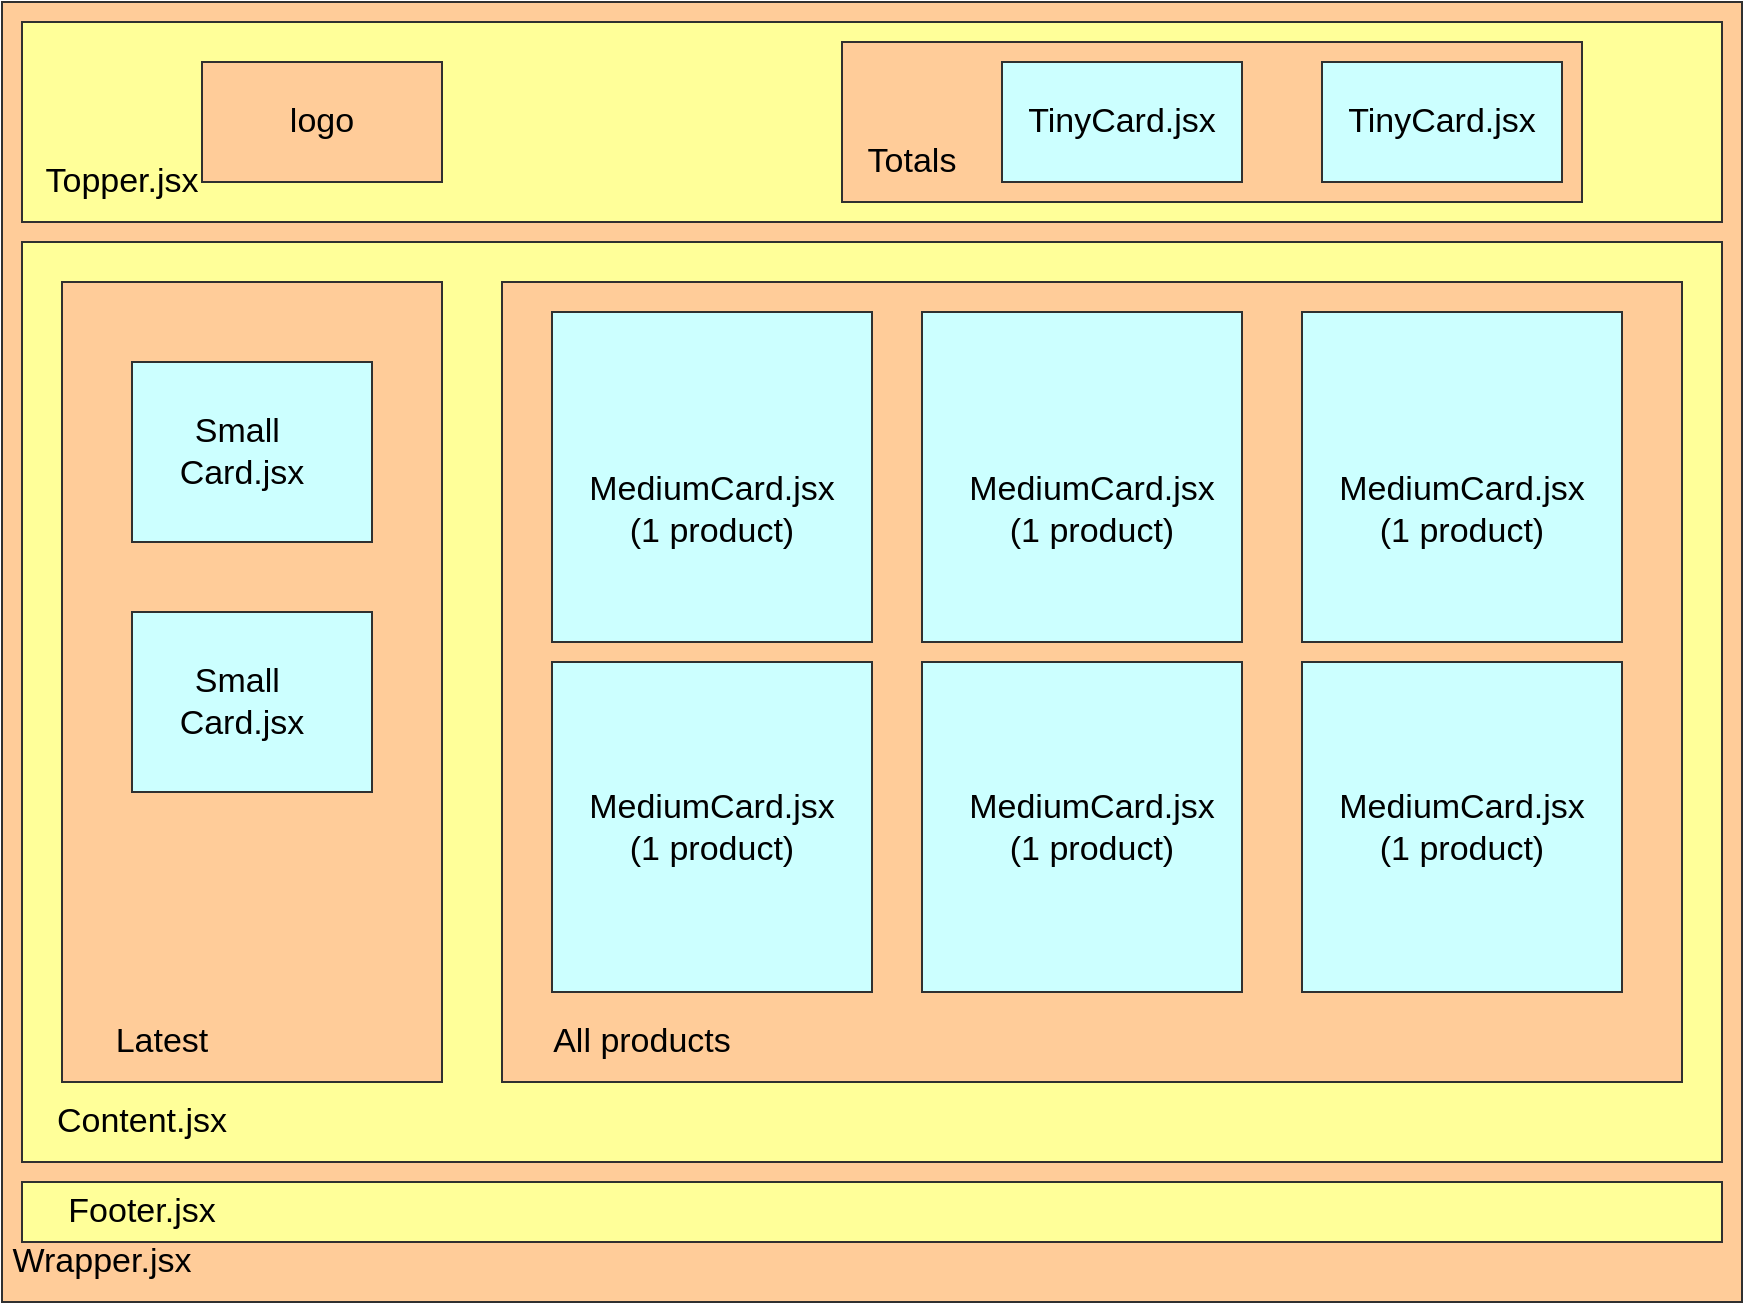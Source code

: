 <mxfile>
    <diagram id="ELYW4xQQd6fKQPEEbhgO" name="Page-1">
        <mxGraphModel dx="1461" dy="697" grid="1" gridSize="10" guides="1" tooltips="1" connect="1" arrows="1" fold="1" page="1" pageScale="1" pageWidth="850" pageHeight="1100" math="0" shadow="0">
            <root>
                <mxCell id="0"/>
                <mxCell id="1" parent="0"/>
                <mxCell id="2" value="" style="rounded=0;whiteSpace=wrap;html=1;fillColor=#FFCC99;strokeColor=#303030;" vertex="1" parent="1">
                    <mxGeometry x="70" y="70" width="870" height="650" as="geometry"/>
                </mxCell>
                <mxCell id="3" value="" style="rounded=0;whiteSpace=wrap;html=1;strokeColor=#303030;fillColor=#FFFF99;" vertex="1" parent="1">
                    <mxGeometry x="80" y="80" width="850" height="100" as="geometry"/>
                </mxCell>
                <mxCell id="4" value="" style="rounded=0;whiteSpace=wrap;html=1;strokeColor=#303030;fillColor=#FFCC99;" vertex="1" parent="1">
                    <mxGeometry x="170" y="100" width="120" height="60" as="geometry"/>
                </mxCell>
                <mxCell id="7" value="" style="rounded=0;whiteSpace=wrap;html=1;strokeColor=#303030;fillColor=#FFFF99;" vertex="1" parent="1">
                    <mxGeometry x="80" y="660" width="850" height="30" as="geometry"/>
                </mxCell>
                <mxCell id="8" value="" style="rounded=0;whiteSpace=wrap;html=1;strokeColor=#303030;fillColor=#FFFF99;" vertex="1" parent="1">
                    <mxGeometry x="80" y="190" width="850" height="460" as="geometry"/>
                </mxCell>
                <mxCell id="9" value="" style="rounded=0;whiteSpace=wrap;html=1;strokeColor=#303030;fillColor=#FFCC99;" vertex="1" parent="1">
                    <mxGeometry x="100" y="210" width="190" height="400" as="geometry"/>
                </mxCell>
                <mxCell id="10" value="" style="rounded=0;whiteSpace=wrap;html=1;strokeColor=#303030;fillColor=#FFCC99;" vertex="1" parent="1">
                    <mxGeometry x="320" y="210" width="590" height="400" as="geometry"/>
                </mxCell>
                <mxCell id="11" value="" style="rounded=0;whiteSpace=wrap;html=1;strokeColor=#303030;fillColor=#CCFFFF;" vertex="1" parent="1">
                    <mxGeometry x="135" y="250" width="120" height="90" as="geometry"/>
                </mxCell>
                <mxCell id="12" value="" style="rounded=0;whiteSpace=wrap;html=1;strokeColor=#303030;fillColor=#CCFFFF;" vertex="1" parent="1">
                    <mxGeometry x="135" y="375" width="120" height="90" as="geometry"/>
                </mxCell>
                <mxCell id="13" value="" style="rounded=0;whiteSpace=wrap;html=1;strokeColor=#303030;fillColor=#CCFFFF;" vertex="1" parent="1">
                    <mxGeometry x="720" y="225" width="160" height="165" as="geometry"/>
                </mxCell>
                <mxCell id="15" value="" style="rounded=0;whiteSpace=wrap;html=1;strokeColor=#303030;fillColor=#CCFFFF;" vertex="1" parent="1">
                    <mxGeometry x="530" y="225" width="160" height="165" as="geometry"/>
                </mxCell>
                <mxCell id="16" value="" style="rounded=0;whiteSpace=wrap;html=1;strokeColor=#303030;fillColor=#CCFFFF;" vertex="1" parent="1">
                    <mxGeometry x="345" y="225" width="160" height="165" as="geometry"/>
                </mxCell>
                <mxCell id="17" value="" style="rounded=0;whiteSpace=wrap;html=1;strokeColor=#303030;fillColor=#CCFFFF;" vertex="1" parent="1">
                    <mxGeometry x="345" y="400" width="160" height="165" as="geometry"/>
                </mxCell>
                <mxCell id="18" value="" style="rounded=0;whiteSpace=wrap;html=1;strokeColor=#303030;fillColor=#CCFFFF;" vertex="1" parent="1">
                    <mxGeometry x="530" y="400" width="160" height="165" as="geometry"/>
                </mxCell>
                <mxCell id="19" value="" style="rounded=0;whiteSpace=wrap;html=1;strokeColor=#303030;fillColor=#CCFFFF;" vertex="1" parent="1">
                    <mxGeometry x="720" y="400" width="160" height="165" as="geometry"/>
                </mxCell>
                <mxCell id="21" value="Wrapper.jsx" style="text;html=1;strokeColor=none;fillColor=none;align=center;verticalAlign=middle;whiteSpace=wrap;rounded=0;fontColor=#000000;fontSize=17;" vertex="1" parent="1">
                    <mxGeometry x="100" y="690" width="40" height="20" as="geometry"/>
                </mxCell>
                <mxCell id="23" value="Footer.jsx" style="text;html=1;strokeColor=none;fillColor=none;align=center;verticalAlign=middle;whiteSpace=wrap;rounded=0;fontColor=#000000;fontSize=17;" vertex="1" parent="1">
                    <mxGeometry x="120" y="665" width="40" height="20" as="geometry"/>
                </mxCell>
                <mxCell id="24" value="Content.jsx" style="text;html=1;strokeColor=none;fillColor=none;align=center;verticalAlign=middle;whiteSpace=wrap;rounded=0;fontColor=#000000;fontSize=17;" vertex="1" parent="1">
                    <mxGeometry x="120" y="620" width="40" height="20" as="geometry"/>
                </mxCell>
                <mxCell id="25" value="Topper.jsx" style="text;html=1;strokeColor=none;fillColor=none;align=center;verticalAlign=middle;whiteSpace=wrap;rounded=0;fontColor=#000000;fontSize=17;" vertex="1" parent="1">
                    <mxGeometry x="110" y="150" width="40" height="20" as="geometry"/>
                </mxCell>
                <mxCell id="26" value="logo" style="text;html=1;strokeColor=none;fillColor=none;align=center;verticalAlign=middle;whiteSpace=wrap;rounded=0;fontColor=#000000;fontSize=17;" vertex="1" parent="1">
                    <mxGeometry x="210" y="120" width="40" height="20" as="geometry"/>
                </mxCell>
                <mxCell id="27" value="Latest" style="text;html=1;strokeColor=none;fillColor=none;align=center;verticalAlign=middle;whiteSpace=wrap;rounded=0;fontColor=#000000;fontSize=17;" vertex="1" parent="1">
                    <mxGeometry x="130" y="580" width="40" height="20" as="geometry"/>
                </mxCell>
                <mxCell id="28" value="All products" style="text;html=1;strokeColor=none;fillColor=none;align=center;verticalAlign=middle;whiteSpace=wrap;rounded=0;fontColor=#000000;fontSize=17;" vertex="1" parent="1">
                    <mxGeometry x="330" y="580" width="120" height="20" as="geometry"/>
                </mxCell>
                <mxCell id="31" value="MediumCard.jsx&lt;br&gt;(1 product)" style="text;html=1;strokeColor=none;fillColor=none;align=center;verticalAlign=middle;whiteSpace=wrap;rounded=0;fontColor=#000000;fontSize=17;" vertex="1" parent="1">
                    <mxGeometry x="365" y="297.5" width="120" height="52.5" as="geometry"/>
                </mxCell>
                <mxCell id="32" value="MediumCard.jsx&lt;br&gt;(1 product)" style="text;html=1;strokeColor=none;fillColor=none;align=center;verticalAlign=middle;whiteSpace=wrap;rounded=0;fontColor=#000000;fontSize=17;" vertex="1" parent="1">
                    <mxGeometry x="555" y="297.5" width="120" height="52.5" as="geometry"/>
                </mxCell>
                <mxCell id="33" value="MediumCard.jsx&lt;br&gt;(1 product)" style="text;html=1;strokeColor=none;fillColor=none;align=center;verticalAlign=middle;whiteSpace=wrap;rounded=0;fontColor=#000000;fontSize=17;" vertex="1" parent="1">
                    <mxGeometry x="740" y="297.5" width="120" height="52.5" as="geometry"/>
                </mxCell>
                <mxCell id="34" value="MediumCard.jsx&lt;br&gt;(1 product)" style="text;html=1;strokeColor=none;fillColor=none;align=center;verticalAlign=middle;whiteSpace=wrap;rounded=0;fontColor=#000000;fontSize=17;" vertex="1" parent="1">
                    <mxGeometry x="740" y="456.25" width="120" height="52.5" as="geometry"/>
                </mxCell>
                <mxCell id="35" value="MediumCard.jsx&lt;br&gt;(1 product)" style="text;html=1;strokeColor=none;fillColor=none;align=center;verticalAlign=middle;whiteSpace=wrap;rounded=0;fontColor=#000000;fontSize=17;" vertex="1" parent="1">
                    <mxGeometry x="555" y="456.25" width="120" height="52.5" as="geometry"/>
                </mxCell>
                <mxCell id="36" value="MediumCard.jsx&lt;br&gt;(1 product)" style="text;html=1;strokeColor=none;fillColor=none;align=center;verticalAlign=middle;whiteSpace=wrap;rounded=0;fontColor=#000000;fontSize=17;" vertex="1" parent="1">
                    <mxGeometry x="365" y="456.25" width="120" height="52.5" as="geometry"/>
                </mxCell>
                <mxCell id="37" value="Small&amp;nbsp;&lt;br&gt;Card.jsx" style="text;html=1;strokeColor=none;fillColor=none;align=center;verticalAlign=middle;whiteSpace=wrap;rounded=0;fontColor=#000000;fontSize=17;" vertex="1" parent="1">
                    <mxGeometry x="130" y="268.75" width="120" height="52.5" as="geometry"/>
                </mxCell>
                <mxCell id="38" value="Small&amp;nbsp;&lt;br&gt;Card.jsx" style="text;html=1;strokeColor=none;fillColor=none;align=center;verticalAlign=middle;whiteSpace=wrap;rounded=0;fontColor=#000000;fontSize=17;" vertex="1" parent="1">
                    <mxGeometry x="130" y="393.75" width="120" height="52.5" as="geometry"/>
                </mxCell>
                <mxCell id="39" value="" style="rounded=0;whiteSpace=wrap;html=1;strokeColor=#303030;fillColor=#FFCC99;" vertex="1" parent="1">
                    <mxGeometry x="490" y="90" width="370" height="80" as="geometry"/>
                </mxCell>
                <mxCell id="5" value="" style="rounded=0;whiteSpace=wrap;html=1;strokeColor=#303030;fillColor=#CCFFFF;" vertex="1" parent="1">
                    <mxGeometry x="570" y="100" width="120" height="60" as="geometry"/>
                </mxCell>
                <mxCell id="29" value="TinyCard.jsx" style="text;html=1;strokeColor=none;fillColor=none;align=center;verticalAlign=middle;whiteSpace=wrap;rounded=0;fontColor=#000000;fontSize=17;" vertex="1" parent="1">
                    <mxGeometry x="570" y="120" width="120" height="20" as="geometry"/>
                </mxCell>
                <mxCell id="6" value="" style="rounded=0;whiteSpace=wrap;html=1;strokeColor=#303030;fillColor=#CCFFFF;" vertex="1" parent="1">
                    <mxGeometry x="730" y="100" width="120" height="60" as="geometry"/>
                </mxCell>
                <mxCell id="30" value="TinyCard.jsx" style="text;html=1;strokeColor=none;fillColor=none;align=center;verticalAlign=middle;whiteSpace=wrap;rounded=0;fontColor=#000000;fontSize=17;" vertex="1" parent="1">
                    <mxGeometry x="730" y="120" width="120" height="20" as="geometry"/>
                </mxCell>
                <mxCell id="40" value="Totals" style="text;html=1;strokeColor=none;fillColor=none;align=center;verticalAlign=middle;whiteSpace=wrap;rounded=0;fontColor=#000000;fontSize=17;" vertex="1" parent="1">
                    <mxGeometry x="505" y="140" width="40" height="20" as="geometry"/>
                </mxCell>
            </root>
        </mxGraphModel>
    </diagram>
</mxfile>